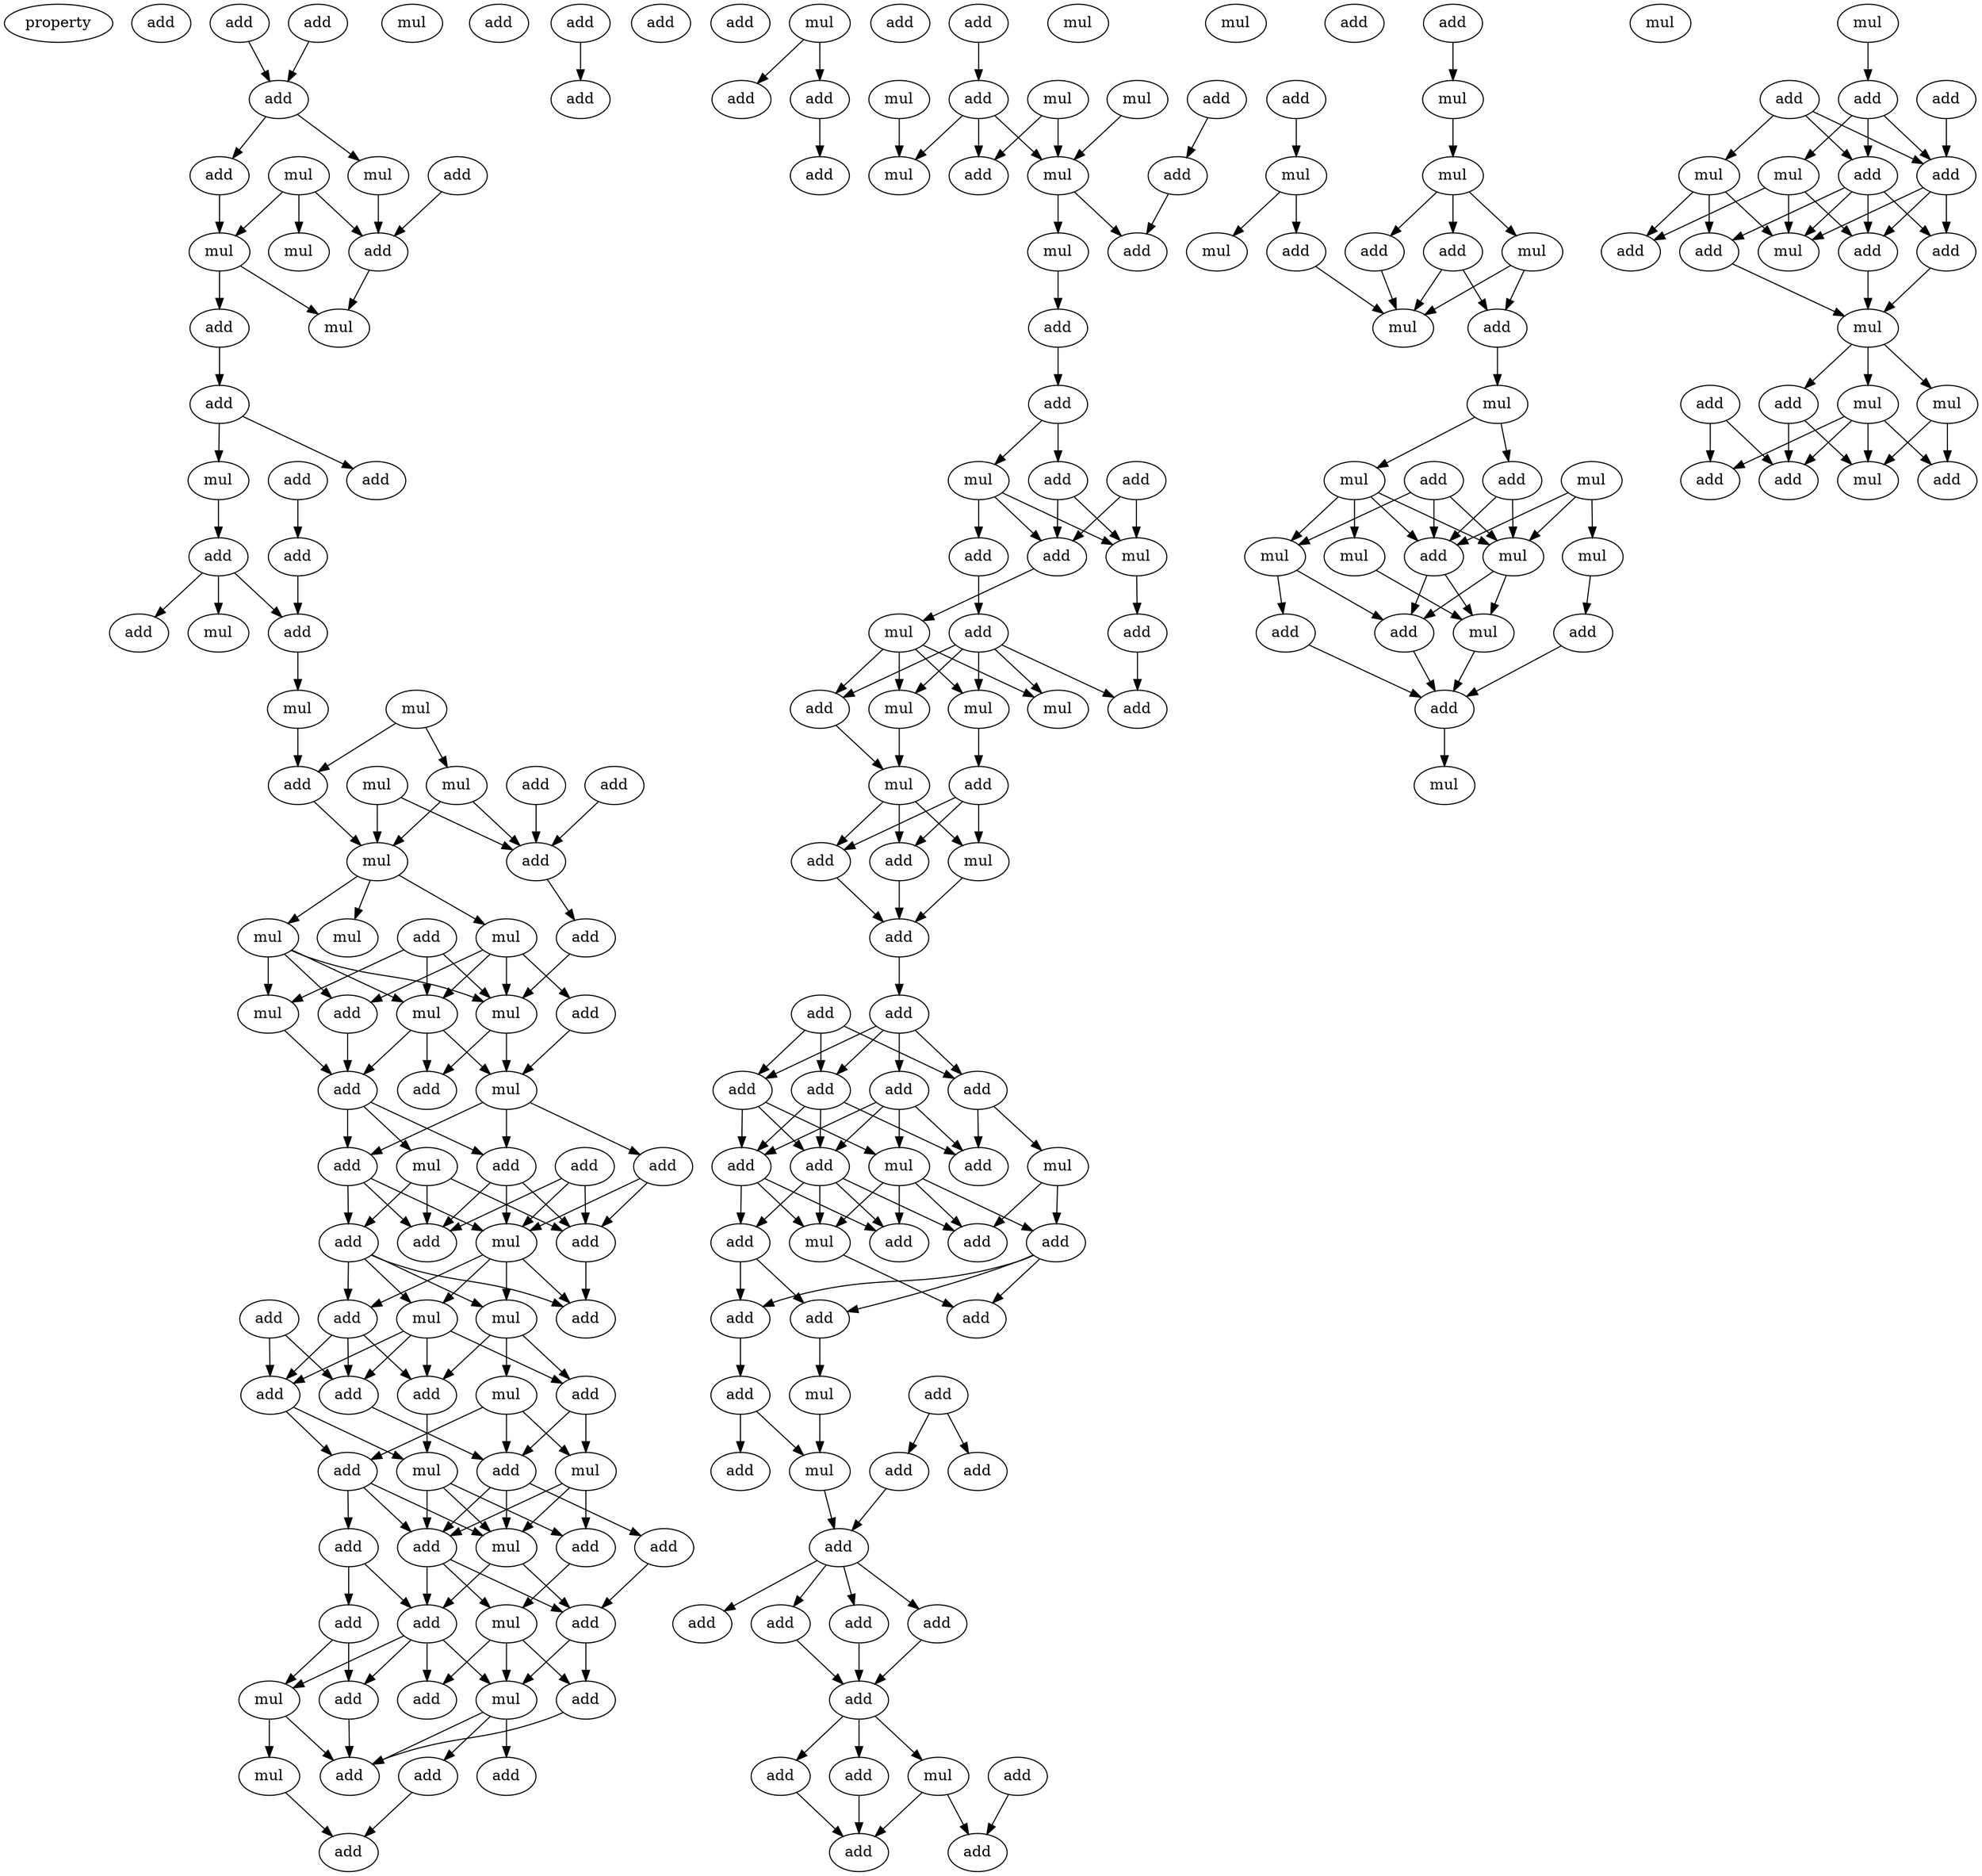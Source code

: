 digraph {
    node [fontcolor=black]
    property [mul=2,lf=1.7]
    0 [ label = add ];
    1 [ label = add ];
    2 [ label = mul ];
    3 [ label = add ];
    4 [ label = add ];
    5 [ label = add ];
    6 [ label = mul ];
    7 [ label = mul ];
    8 [ label = add ];
    9 [ label = add ];
    10 [ label = mul ];
    11 [ label = add ];
    12 [ label = mul ];
    13 [ label = mul ];
    14 [ label = add ];
    15 [ label = add ];
    16 [ label = mul ];
    17 [ label = add ];
    18 [ label = add ];
    19 [ label = add ];
    20 [ label = add ];
    21 [ label = add ];
    22 [ label = mul ];
    23 [ label = add ];
    24 [ label = mul ];
    25 [ label = mul ];
    26 [ label = mul ];
    27 [ label = mul ];
    28 [ label = add ];
    29 [ label = add ];
    30 [ label = add ];
    31 [ label = mul ];
    32 [ label = add ];
    33 [ label = mul ];
    34 [ label = mul ];
    35 [ label = add ];
    36 [ label = add ];
    37 [ label = mul ];
    38 [ label = mul ];
    39 [ label = mul ];
    40 [ label = mul ];
    41 [ label = add ];
    42 [ label = add ];
    43 [ label = add ];
    44 [ label = add ];
    45 [ label = mul ];
    46 [ label = mul ];
    47 [ label = add ];
    48 [ label = add ];
    49 [ label = add ];
    50 [ label = add ];
    51 [ label = add ];
    52 [ label = mul ];
    53 [ label = add ];
    54 [ label = add ];
    55 [ label = mul ];
    56 [ label = mul ];
    57 [ label = add ];
    58 [ label = add ];
    59 [ label = add ];
    60 [ label = mul ];
    61 [ label = add ];
    62 [ label = add ];
    63 [ label = add ];
    64 [ label = add ];
    65 [ label = add ];
    66 [ label = mul ];
    67 [ label = mul ];
    68 [ label = add ];
    69 [ label = mul ];
    70 [ label = add ];
    71 [ label = add ];
    72 [ label = add ];
    73 [ label = add ];
    74 [ label = add ];
    75 [ label = add ];
    76 [ label = add ];
    77 [ label = mul ];
    78 [ label = add ];
    79 [ label = add ];
    80 [ label = mul ];
    81 [ label = add ];
    82 [ label = mul ];
    83 [ label = add ];
    84 [ label = mul ];
    85 [ label = add ];
    86 [ label = add ];
    87 [ label = add ];
    88 [ label = add ];
    89 [ label = add ];
    90 [ label = add ];
    91 [ label = add ];
    92 [ label = mul ];
    93 [ label = add ];
    94 [ label = add ];
    95 [ label = add ];
    96 [ label = add ];
    97 [ label = add ];
    98 [ label = add ];
    99 [ label = mul ];
    100 [ label = add ];
    101 [ label = mul ];
    102 [ label = mul ];
    103 [ label = add ];
    104 [ label = mul ];
    105 [ label = add ];
    106 [ label = mul ];
    107 [ label = mul ];
    108 [ label = add ];
    109 [ label = add ];
    110 [ label = add ];
    111 [ label = mul ];
    112 [ label = add ];
    113 [ label = mul ];
    114 [ label = add ];
    115 [ label = mul ];
    116 [ label = add ];
    117 [ label = add ];
    118 [ label = mul ];
    119 [ label = add ];
    120 [ label = add ];
    121 [ label = mul ];
    122 [ label = add ];
    123 [ label = mul ];
    124 [ label = add ];
    125 [ label = mul ];
    126 [ label = mul ];
    127 [ label = add ];
    128 [ label = add ];
    129 [ label = mul ];
    130 [ label = add ];
    131 [ label = add ];
    132 [ label = add ];
    133 [ label = add ];
    134 [ label = mul ];
    135 [ label = add ];
    136 [ label = add ];
    137 [ label = add ];
    138 [ label = add ];
    139 [ label = add ];
    140 [ label = mul ];
    141 [ label = add ];
    142 [ label = add ];
    143 [ label = mul ];
    144 [ label = add ];
    145 [ label = add ];
    146 [ label = add ];
    147 [ label = mul ];
    148 [ label = add ];
    149 [ label = add ];
    150 [ label = add ];
    151 [ label = add ];
    152 [ label = mul ];
    153 [ label = add ];
    154 [ label = add ];
    155 [ label = mul ];
    156 [ label = add ];
    157 [ label = add ];
    158 [ label = add ];
    159 [ label = add ];
    160 [ label = add ];
    161 [ label = add ];
    162 [ label = add ];
    163 [ label = add ];
    164 [ label = add ];
    165 [ label = add ];
    166 [ label = add ];
    167 [ label = mul ];
    168 [ label = add ];
    169 [ label = add ];
    170 [ label = add ];
    171 [ label = add ];
    172 [ label = add ];
    173 [ label = add ];
    174 [ label = mul ];
    175 [ label = mul ];
    176 [ label = mul ];
    177 [ label = add ];
    178 [ label = add ];
    179 [ label = mul ];
    180 [ label = add ];
    181 [ label = mul ];
    182 [ label = mul ];
    183 [ label = add ];
    184 [ label = mul ];
    185 [ label = mul ];
    186 [ label = add ];
    187 [ label = mul ];
    188 [ label = add ];
    189 [ label = add ];
    190 [ label = mul ];
    191 [ label = mul ];
    192 [ label = mul ];
    193 [ label = mul ];
    194 [ label = add ];
    195 [ label = mul ];
    196 [ label = add ];
    197 [ label = add ];
    198 [ label = add ];
    199 [ label = mul ];
    200 [ label = mul ];
    201 [ label = mul ];
    202 [ label = add ];
    203 [ label = add ];
    204 [ label = add ];
    205 [ label = mul ];
    206 [ label = add ];
    207 [ label = mul ];
    208 [ label = add ];
    209 [ label = mul ];
    210 [ label = add ];
    211 [ label = add ];
    212 [ label = add ];
    213 [ label = add ];
    214 [ label = mul ];
    215 [ label = mul ];
    216 [ label = add ];
    217 [ label = mul ];
    218 [ label = add ];
    219 [ label = add ];
    220 [ label = add ];
    221 [ label = mul ];
    222 [ label = add ];
    1 -> 5 [ name = 0 ];
    4 -> 5 [ name = 1 ];
    5 -> 6 [ name = 2 ];
    5 -> 9 [ name = 3 ];
    6 -> 11 [ name = 4 ];
    7 -> 10 [ name = 5 ];
    7 -> 11 [ name = 6 ];
    7 -> 12 [ name = 7 ];
    8 -> 11 [ name = 8 ];
    9 -> 10 [ name = 9 ];
    10 -> 13 [ name = 10 ];
    10 -> 14 [ name = 11 ];
    11 -> 13 [ name = 12 ];
    14 -> 15 [ name = 13 ];
    15 -> 16 [ name = 14 ];
    15 -> 18 [ name = 15 ];
    16 -> 20 [ name = 16 ];
    17 -> 19 [ name = 17 ];
    19 -> 23 [ name = 18 ];
    20 -> 21 [ name = 19 ];
    20 -> 22 [ name = 20 ];
    20 -> 23 [ name = 21 ];
    23 -> 25 [ name = 22 ];
    24 -> 27 [ name = 23 ];
    24 -> 28 [ name = 24 ];
    25 -> 28 [ name = 25 ];
    26 -> 31 [ name = 26 ];
    26 -> 32 [ name = 27 ];
    27 -> 31 [ name = 28 ];
    27 -> 32 [ name = 29 ];
    28 -> 31 [ name = 30 ];
    29 -> 32 [ name = 31 ];
    30 -> 32 [ name = 32 ];
    31 -> 33 [ name = 33 ];
    31 -> 34 [ name = 34 ];
    31 -> 37 [ name = 35 ];
    32 -> 35 [ name = 36 ];
    33 -> 39 [ name = 37 ];
    33 -> 40 [ name = 38 ];
    33 -> 41 [ name = 39 ];
    33 -> 42 [ name = 40 ];
    35 -> 40 [ name = 41 ];
    36 -> 38 [ name = 42 ];
    36 -> 39 [ name = 43 ];
    36 -> 40 [ name = 44 ];
    37 -> 38 [ name = 45 ];
    37 -> 39 [ name = 46 ];
    37 -> 40 [ name = 47 ];
    37 -> 41 [ name = 48 ];
    38 -> 44 [ name = 49 ];
    39 -> 43 [ name = 50 ];
    39 -> 44 [ name = 51 ];
    39 -> 45 [ name = 52 ];
    40 -> 43 [ name = 53 ];
    40 -> 45 [ name = 54 ];
    41 -> 44 [ name = 55 ];
    42 -> 45 [ name = 56 ];
    44 -> 46 [ name = 57 ];
    44 -> 48 [ name = 58 ];
    44 -> 50 [ name = 59 ];
    45 -> 47 [ name = 60 ];
    45 -> 48 [ name = 61 ];
    45 -> 50 [ name = 62 ];
    46 -> 51 [ name = 63 ];
    46 -> 53 [ name = 64 ];
    46 -> 54 [ name = 65 ];
    47 -> 51 [ name = 66 ];
    47 -> 52 [ name = 67 ];
    48 -> 51 [ name = 68 ];
    48 -> 52 [ name = 69 ];
    48 -> 53 [ name = 70 ];
    49 -> 51 [ name = 71 ];
    49 -> 52 [ name = 72 ];
    49 -> 53 [ name = 73 ];
    50 -> 52 [ name = 74 ];
    50 -> 53 [ name = 75 ];
    50 -> 54 [ name = 76 ];
    51 -> 59 [ name = 77 ];
    52 -> 55 [ name = 78 ];
    52 -> 56 [ name = 79 ];
    52 -> 57 [ name = 80 ];
    52 -> 59 [ name = 81 ];
    54 -> 55 [ name = 82 ];
    54 -> 56 [ name = 83 ];
    54 -> 57 [ name = 84 ];
    54 -> 59 [ name = 85 ];
    55 -> 61 [ name = 86 ];
    55 -> 62 [ name = 87 ];
    55 -> 63 [ name = 88 ];
    55 -> 64 [ name = 89 ];
    56 -> 60 [ name = 90 ];
    56 -> 61 [ name = 91 ];
    56 -> 62 [ name = 92 ];
    57 -> 62 [ name = 93 ];
    57 -> 63 [ name = 94 ];
    57 -> 64 [ name = 95 ];
    58 -> 63 [ name = 96 ];
    58 -> 64 [ name = 97 ];
    60 -> 65 [ name = 98 ];
    60 -> 67 [ name = 99 ];
    60 -> 68 [ name = 100 ];
    61 -> 67 [ name = 101 ];
    61 -> 68 [ name = 102 ];
    62 -> 66 [ name = 103 ];
    63 -> 65 [ name = 104 ];
    63 -> 66 [ name = 105 ];
    64 -> 68 [ name = 106 ];
    65 -> 69 [ name = 107 ];
    65 -> 71 [ name = 108 ];
    65 -> 73 [ name = 109 ];
    66 -> 69 [ name = 110 ];
    66 -> 70 [ name = 111 ];
    66 -> 71 [ name = 112 ];
    67 -> 69 [ name = 113 ];
    67 -> 70 [ name = 114 ];
    67 -> 71 [ name = 115 ];
    68 -> 69 [ name = 116 ];
    68 -> 71 [ name = 117 ];
    68 -> 72 [ name = 118 ];
    69 -> 75 [ name = 119 ];
    69 -> 76 [ name = 120 ];
    70 -> 77 [ name = 121 ];
    71 -> 75 [ name = 122 ];
    71 -> 76 [ name = 123 ];
    71 -> 77 [ name = 124 ];
    72 -> 75 [ name = 125 ];
    73 -> 74 [ name = 126 ];
    73 -> 76 [ name = 127 ];
    74 -> 81 [ name = 128 ];
    74 -> 82 [ name = 129 ];
    75 -> 78 [ name = 130 ];
    75 -> 80 [ name = 131 ];
    76 -> 79 [ name = 132 ];
    76 -> 80 [ name = 133 ];
    76 -> 81 [ name = 134 ];
    76 -> 82 [ name = 135 ];
    77 -> 78 [ name = 136 ];
    77 -> 79 [ name = 137 ];
    77 -> 80 [ name = 138 ];
    78 -> 85 [ name = 139 ];
    80 -> 83 [ name = 140 ];
    80 -> 85 [ name = 141 ];
    80 -> 86 [ name = 142 ];
    81 -> 85 [ name = 143 ];
    82 -> 84 [ name = 144 ];
    82 -> 85 [ name = 145 ];
    83 -> 87 [ name = 146 ];
    84 -> 87 [ name = 147 ];
    88 -> 90 [ name = 148 ];
    92 -> 94 [ name = 149 ];
    92 -> 95 [ name = 150 ];
    95 -> 96 [ name = 151 ];
    97 -> 100 [ name = 152 ];
    98 -> 103 [ name = 153 ];
    99 -> 105 [ name = 154 ];
    99 -> 106 [ name = 155 ];
    100 -> 104 [ name = 156 ];
    100 -> 105 [ name = 157 ];
    100 -> 106 [ name = 158 ];
    101 -> 106 [ name = 159 ];
    102 -> 104 [ name = 160 ];
    103 -> 108 [ name = 161 ];
    106 -> 107 [ name = 162 ];
    106 -> 108 [ name = 163 ];
    107 -> 109 [ name = 164 ];
    109 -> 110 [ name = 165 ];
    110 -> 111 [ name = 166 ];
    110 -> 114 [ name = 167 ];
    111 -> 115 [ name = 168 ];
    111 -> 116 [ name = 169 ];
    111 -> 117 [ name = 170 ];
    112 -> 115 [ name = 171 ];
    112 -> 116 [ name = 172 ];
    114 -> 115 [ name = 173 ];
    114 -> 116 [ name = 174 ];
    115 -> 119 [ name = 175 ];
    116 -> 118 [ name = 176 ];
    117 -> 120 [ name = 177 ];
    118 -> 121 [ name = 178 ];
    118 -> 122 [ name = 179 ];
    118 -> 123 [ name = 180 ];
    118 -> 125 [ name = 181 ];
    119 -> 124 [ name = 182 ];
    120 -> 121 [ name = 183 ];
    120 -> 122 [ name = 184 ];
    120 -> 123 [ name = 185 ];
    120 -> 124 [ name = 186 ];
    120 -> 125 [ name = 187 ];
    121 -> 127 [ name = 188 ];
    122 -> 126 [ name = 189 ];
    125 -> 126 [ name = 190 ];
    126 -> 128 [ name = 191 ];
    126 -> 129 [ name = 192 ];
    126 -> 130 [ name = 193 ];
    127 -> 128 [ name = 194 ];
    127 -> 129 [ name = 195 ];
    127 -> 130 [ name = 196 ];
    128 -> 131 [ name = 197 ];
    129 -> 131 [ name = 198 ];
    130 -> 131 [ name = 199 ];
    131 -> 133 [ name = 200 ];
    132 -> 135 [ name = 201 ];
    132 -> 137 [ name = 202 ];
    132 -> 138 [ name = 203 ];
    133 -> 135 [ name = 204 ];
    133 -> 136 [ name = 205 ];
    133 -> 137 [ name = 206 ];
    133 -> 138 [ name = 207 ];
    135 -> 139 [ name = 208 ];
    135 -> 141 [ name = 209 ];
    135 -> 142 [ name = 210 ];
    136 -> 139 [ name = 211 ];
    136 -> 141 [ name = 212 ];
    136 -> 142 [ name = 213 ];
    136 -> 143 [ name = 214 ];
    137 -> 139 [ name = 215 ];
    137 -> 141 [ name = 216 ];
    137 -> 143 [ name = 217 ];
    138 -> 140 [ name = 218 ];
    138 -> 142 [ name = 219 ];
    139 -> 145 [ name = 220 ];
    139 -> 146 [ name = 221 ];
    139 -> 147 [ name = 222 ];
    140 -> 144 [ name = 223 ];
    140 -> 148 [ name = 224 ];
    141 -> 145 [ name = 225 ];
    141 -> 146 [ name = 226 ];
    141 -> 147 [ name = 227 ];
    141 -> 148 [ name = 228 ];
    143 -> 144 [ name = 229 ];
    143 -> 145 [ name = 230 ];
    143 -> 147 [ name = 231 ];
    143 -> 148 [ name = 232 ];
    144 -> 149 [ name = 233 ];
    144 -> 150 [ name = 234 ];
    144 -> 151 [ name = 235 ];
    146 -> 150 [ name = 236 ];
    146 -> 151 [ name = 237 ];
    147 -> 149 [ name = 238 ];
    150 -> 152 [ name = 239 ];
    151 -> 154 [ name = 240 ];
    152 -> 155 [ name = 241 ];
    153 -> 156 [ name = 242 ];
    153 -> 157 [ name = 243 ];
    154 -> 155 [ name = 244 ];
    154 -> 158 [ name = 245 ];
    155 -> 159 [ name = 246 ];
    156 -> 159 [ name = 247 ];
    159 -> 160 [ name = 248 ];
    159 -> 161 [ name = 249 ];
    159 -> 162 [ name = 250 ];
    159 -> 163 [ name = 251 ];
    161 -> 165 [ name = 252 ];
    162 -> 165 [ name = 253 ];
    163 -> 165 [ name = 254 ];
    165 -> 167 [ name = 255 ];
    165 -> 168 [ name = 256 ];
    165 -> 169 [ name = 257 ];
    166 -> 171 [ name = 258 ];
    167 -> 170 [ name = 259 ];
    167 -> 171 [ name = 260 ];
    168 -> 170 [ name = 261 ];
    169 -> 170 [ name = 262 ];
    172 -> 174 [ name = 263 ];
    173 -> 175 [ name = 264 ];
    174 -> 176 [ name = 265 ];
    175 -> 178 [ name = 266 ];
    175 -> 179 [ name = 267 ];
    176 -> 177 [ name = 268 ];
    176 -> 180 [ name = 269 ];
    176 -> 181 [ name = 270 ];
    177 -> 182 [ name = 271 ];
    177 -> 183 [ name = 272 ];
    178 -> 182 [ name = 273 ];
    180 -> 182 [ name = 274 ];
    181 -> 182 [ name = 275 ];
    181 -> 183 [ name = 276 ];
    183 -> 184 [ name = 277 ];
    184 -> 185 [ name = 278 ];
    184 -> 188 [ name = 279 ];
    185 -> 189 [ name = 280 ];
    185 -> 190 [ name = 281 ];
    185 -> 191 [ name = 282 ];
    185 -> 192 [ name = 283 ];
    186 -> 189 [ name = 284 ];
    186 -> 191 [ name = 285 ];
    186 -> 192 [ name = 286 ];
    187 -> 189 [ name = 287 ];
    187 -> 192 [ name = 288 ];
    187 -> 193 [ name = 289 ];
    188 -> 189 [ name = 290 ];
    188 -> 192 [ name = 291 ];
    189 -> 194 [ name = 292 ];
    189 -> 195 [ name = 293 ];
    190 -> 195 [ name = 294 ];
    191 -> 194 [ name = 295 ];
    191 -> 197 [ name = 296 ];
    192 -> 194 [ name = 297 ];
    192 -> 195 [ name = 298 ];
    193 -> 196 [ name = 299 ];
    194 -> 198 [ name = 300 ];
    195 -> 198 [ name = 301 ];
    196 -> 198 [ name = 302 ];
    197 -> 198 [ name = 303 ];
    198 -> 200 [ name = 304 ];
    201 -> 202 [ name = 305 ];
    202 -> 206 [ name = 306 ];
    202 -> 207 [ name = 307 ];
    202 -> 208 [ name = 308 ];
    203 -> 205 [ name = 309 ];
    203 -> 206 [ name = 310 ];
    203 -> 208 [ name = 311 ];
    204 -> 206 [ name = 312 ];
    205 -> 209 [ name = 313 ];
    205 -> 211 [ name = 314 ];
    205 -> 213 [ name = 315 ];
    206 -> 209 [ name = 316 ];
    206 -> 210 [ name = 317 ];
    206 -> 212 [ name = 318 ];
    207 -> 209 [ name = 319 ];
    207 -> 210 [ name = 320 ];
    207 -> 211 [ name = 321 ];
    208 -> 209 [ name = 322 ];
    208 -> 210 [ name = 323 ];
    208 -> 212 [ name = 324 ];
    208 -> 213 [ name = 325 ];
    210 -> 214 [ name = 326 ];
    212 -> 214 [ name = 327 ];
    213 -> 214 [ name = 328 ];
    214 -> 215 [ name = 329 ];
    214 -> 216 [ name = 330 ];
    214 -> 217 [ name = 331 ];
    215 -> 219 [ name = 332 ];
    215 -> 220 [ name = 333 ];
    215 -> 221 [ name = 334 ];
    215 -> 222 [ name = 335 ];
    216 -> 219 [ name = 336 ];
    216 -> 221 [ name = 337 ];
    217 -> 221 [ name = 338 ];
    217 -> 222 [ name = 339 ];
    218 -> 219 [ name = 340 ];
    218 -> 220 [ name = 341 ];
}
